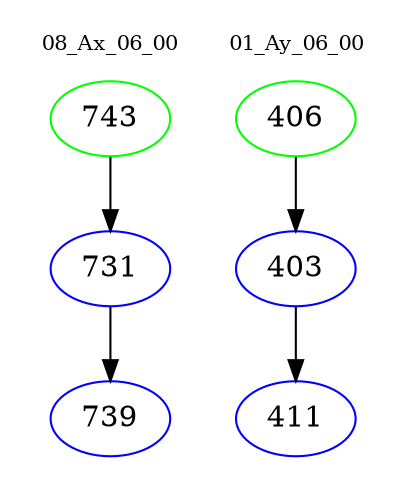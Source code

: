 digraph{
subgraph cluster_0 {
color = white
label = "08_Ax_06_00";
fontsize=10;
T0_743 [label="743", color="green"]
T0_743 -> T0_731 [color="black"]
T0_731 [label="731", color="blue"]
T0_731 -> T0_739 [color="black"]
T0_739 [label="739", color="blue"]
}
subgraph cluster_1 {
color = white
label = "01_Ay_06_00";
fontsize=10;
T1_406 [label="406", color="green"]
T1_406 -> T1_403 [color="black"]
T1_403 [label="403", color="blue"]
T1_403 -> T1_411 [color="black"]
T1_411 [label="411", color="blue"]
}
}
